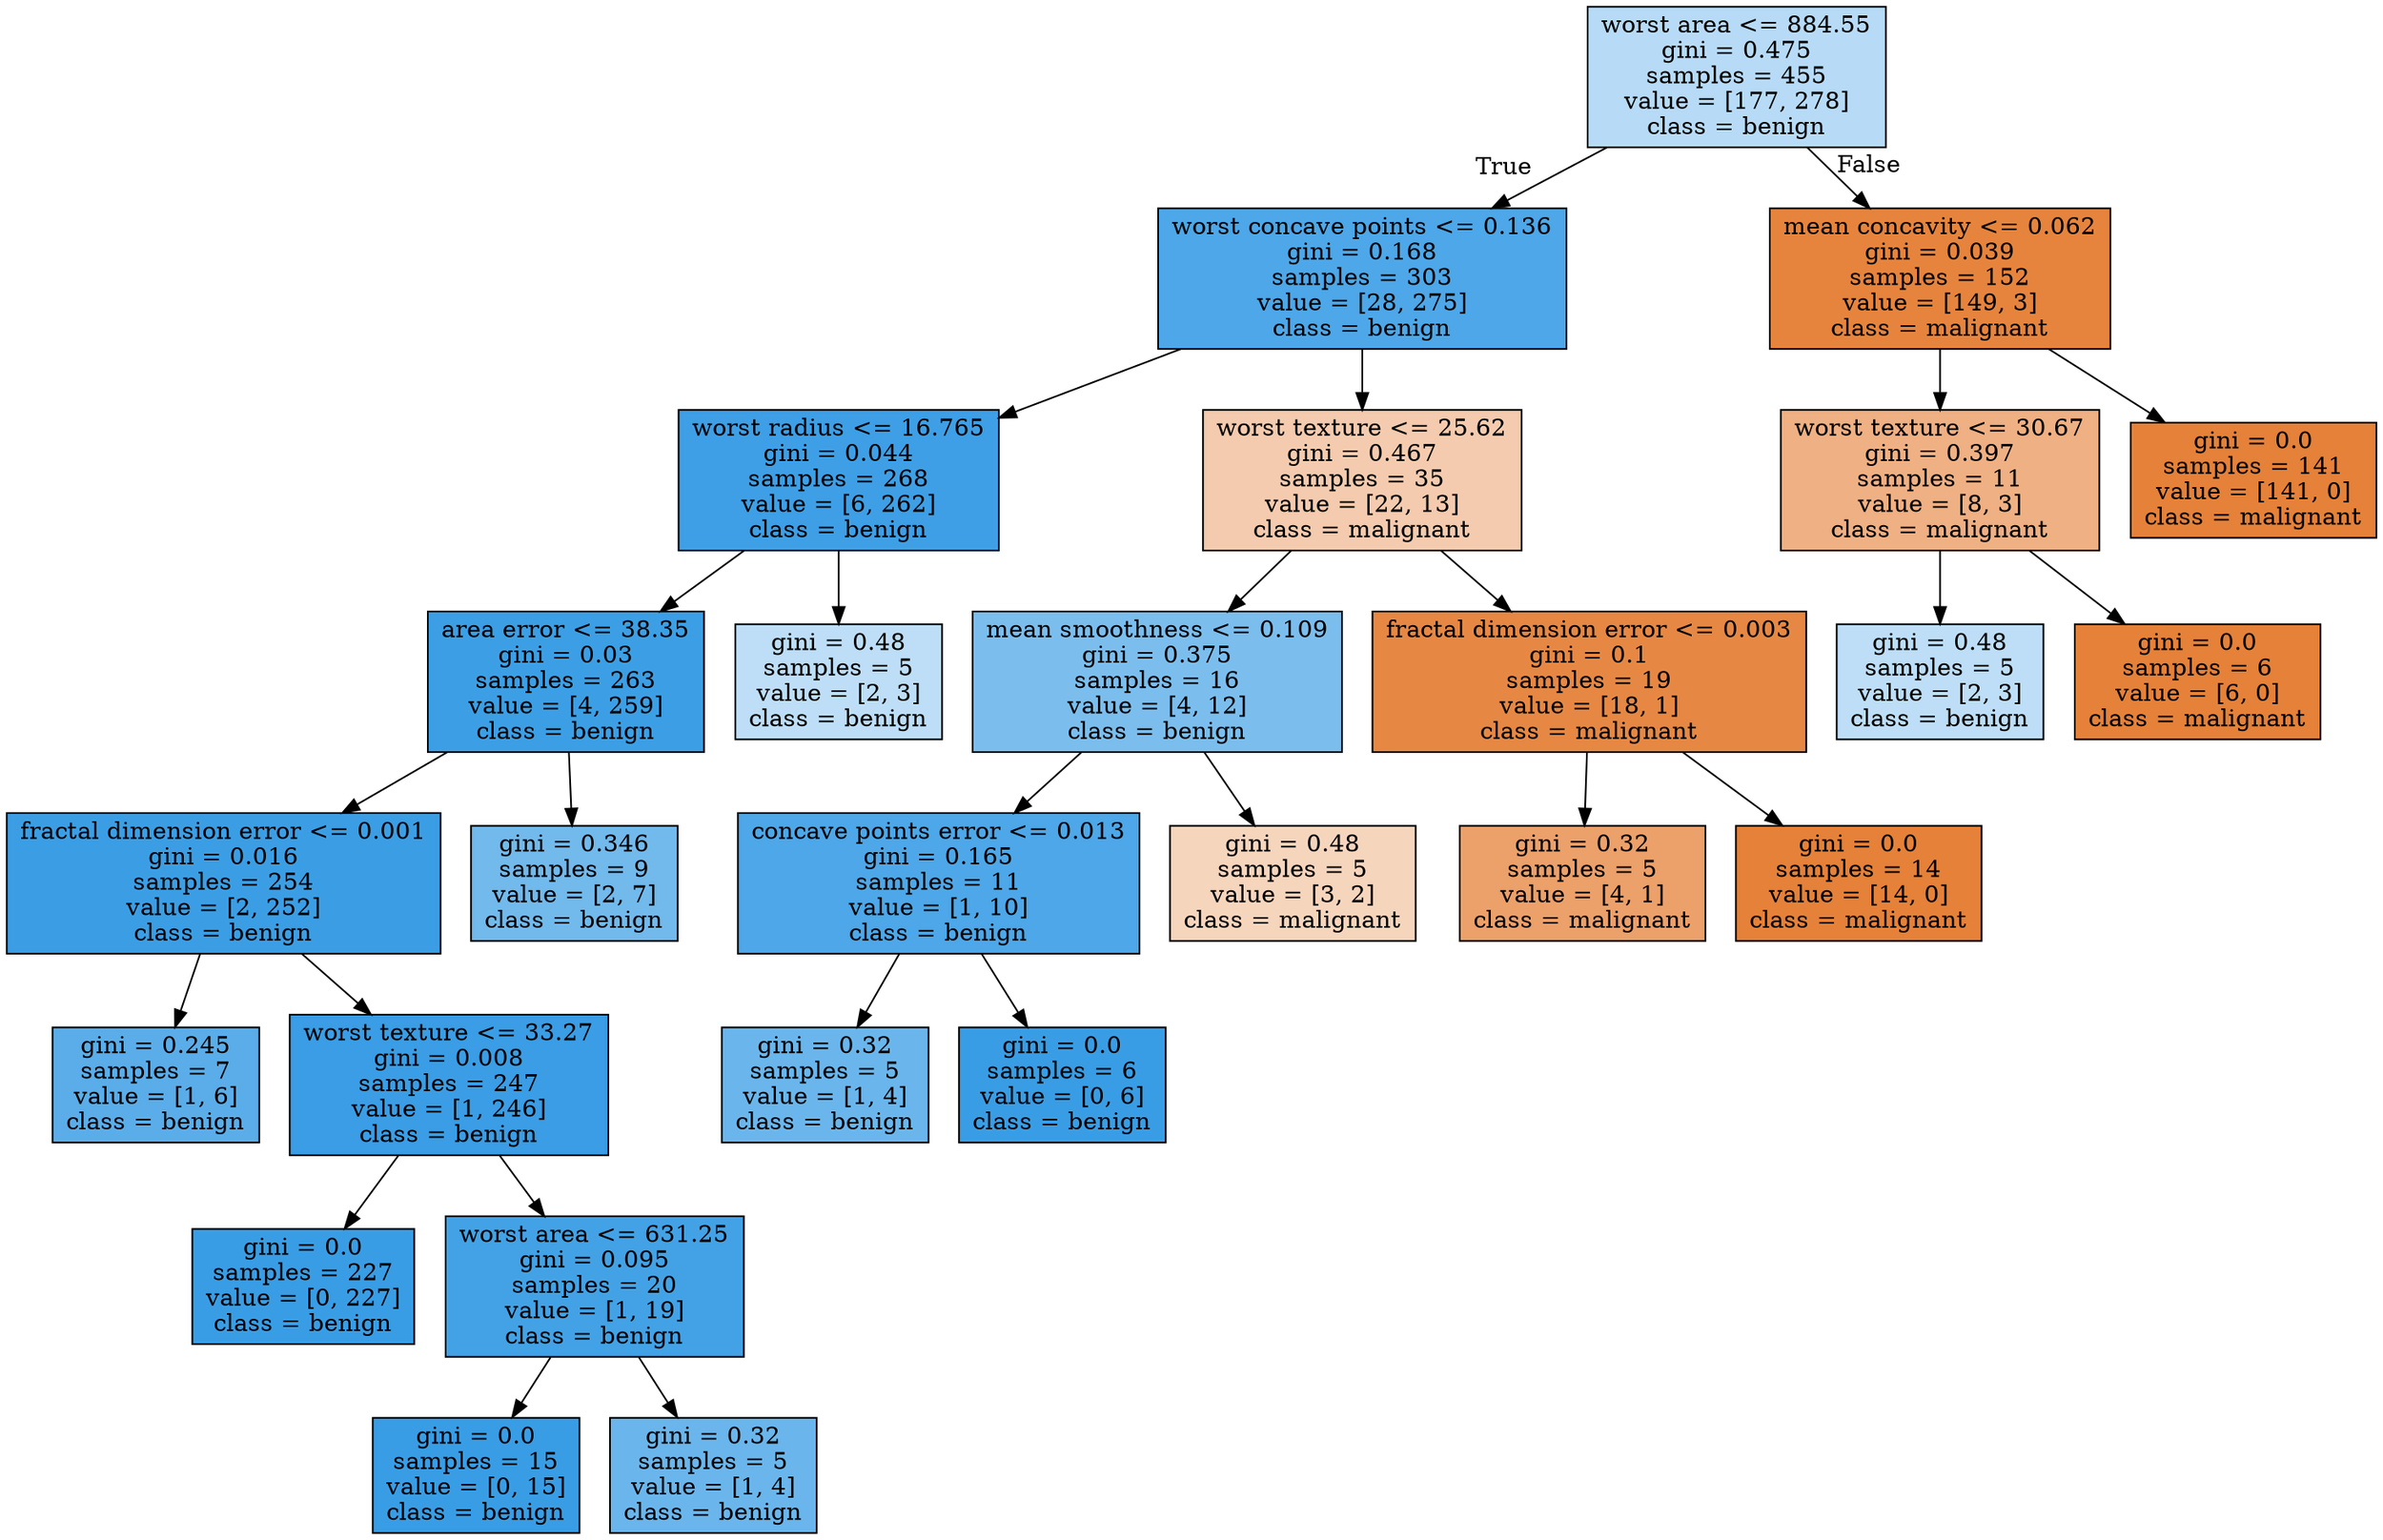 digraph Tree {
node [shape=box, style="filled", color="black"] ;
0 [label="worst area <= 884.55\ngini = 0.475\nsamples = 455\nvalue = [177, 278]\nclass = benign", fillcolor="#b7dbf6"] ;
1 [label="worst concave points <= 0.136\ngini = 0.168\nsamples = 303\nvalue = [28, 275]\nclass = benign", fillcolor="#4da7e8"] ;
0 -> 1 [labeldistance=2.5, labelangle=45, headlabel="True"] ;
2 [label="worst radius <= 16.765\ngini = 0.044\nsamples = 268\nvalue = [6, 262]\nclass = benign", fillcolor="#3e9fe6"] ;
1 -> 2 ;
3 [label="area error <= 38.35\ngini = 0.03\nsamples = 263\nvalue = [4, 259]\nclass = benign", fillcolor="#3c9fe5"] ;
2 -> 3 ;
4 [label="fractal dimension error <= 0.001\ngini = 0.016\nsamples = 254\nvalue = [2, 252]\nclass = benign", fillcolor="#3b9ee5"] ;
3 -> 4 ;
5 [label="gini = 0.245\nsamples = 7\nvalue = [1, 6]\nclass = benign", fillcolor="#5aade9"] ;
4 -> 5 ;
6 [label="worst texture <= 33.27\ngini = 0.008\nsamples = 247\nvalue = [1, 246]\nclass = benign", fillcolor="#3a9de5"] ;
4 -> 6 ;
7 [label="gini = 0.0\nsamples = 227\nvalue = [0, 227]\nclass = benign", fillcolor="#399de5"] ;
6 -> 7 ;
8 [label="worst area <= 631.25\ngini = 0.095\nsamples = 20\nvalue = [1, 19]\nclass = benign", fillcolor="#43a2e6"] ;
6 -> 8 ;
9 [label="gini = 0.0\nsamples = 15\nvalue = [0, 15]\nclass = benign", fillcolor="#399de5"] ;
8 -> 9 ;
10 [label="gini = 0.32\nsamples = 5\nvalue = [1, 4]\nclass = benign", fillcolor="#6ab6ec"] ;
8 -> 10 ;
11 [label="gini = 0.346\nsamples = 9\nvalue = [2, 7]\nclass = benign", fillcolor="#72b9ec"] ;
3 -> 11 ;
12 [label="gini = 0.48\nsamples = 5\nvalue = [2, 3]\nclass = benign", fillcolor="#bddef6"] ;
2 -> 12 ;
13 [label="worst texture <= 25.62\ngini = 0.467\nsamples = 35\nvalue = [22, 13]\nclass = malignant", fillcolor="#f4cbae"] ;
1 -> 13 ;
14 [label="mean smoothness <= 0.109\ngini = 0.375\nsamples = 16\nvalue = [4, 12]\nclass = benign", fillcolor="#7bbeee"] ;
13 -> 14 ;
15 [label="concave points error <= 0.013\ngini = 0.165\nsamples = 11\nvalue = [1, 10]\nclass = benign", fillcolor="#4da7e8"] ;
14 -> 15 ;
16 [label="gini = 0.32\nsamples = 5\nvalue = [1, 4]\nclass = benign", fillcolor="#6ab6ec"] ;
15 -> 16 ;
17 [label="gini = 0.0\nsamples = 6\nvalue = [0, 6]\nclass = benign", fillcolor="#399de5"] ;
15 -> 17 ;
18 [label="gini = 0.48\nsamples = 5\nvalue = [3, 2]\nclass = malignant", fillcolor="#f6d5bd"] ;
14 -> 18 ;
19 [label="fractal dimension error <= 0.003\ngini = 0.1\nsamples = 19\nvalue = [18, 1]\nclass = malignant", fillcolor="#e68844"] ;
13 -> 19 ;
20 [label="gini = 0.32\nsamples = 5\nvalue = [4, 1]\nclass = malignant", fillcolor="#eca06a"] ;
19 -> 20 ;
21 [label="gini = 0.0\nsamples = 14\nvalue = [14, 0]\nclass = malignant", fillcolor="#e58139"] ;
19 -> 21 ;
22 [label="mean concavity <= 0.062\ngini = 0.039\nsamples = 152\nvalue = [149, 3]\nclass = malignant", fillcolor="#e6843d"] ;
0 -> 22 [labeldistance=2.5, labelangle=-45, headlabel="False"] ;
23 [label="worst texture <= 30.67\ngini = 0.397\nsamples = 11\nvalue = [8, 3]\nclass = malignant", fillcolor="#efb083"] ;
22 -> 23 ;
24 [label="gini = 0.48\nsamples = 5\nvalue = [2, 3]\nclass = benign", fillcolor="#bddef6"] ;
23 -> 24 ;
25 [label="gini = 0.0\nsamples = 6\nvalue = [6, 0]\nclass = malignant", fillcolor="#e58139"] ;
23 -> 25 ;
26 [label="gini = 0.0\nsamples = 141\nvalue = [141, 0]\nclass = malignant", fillcolor="#e58139"] ;
22 -> 26 ;
}